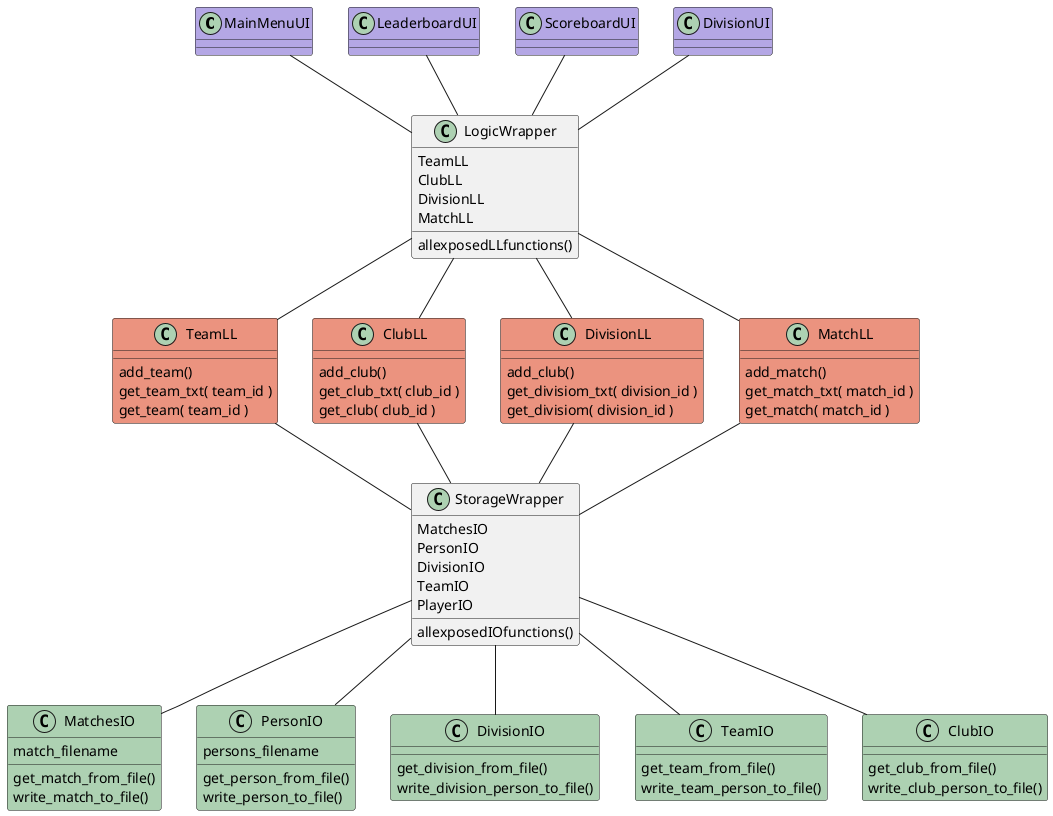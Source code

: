 @startuml

class MainMenuUI  #B4a7e5
class LeaderboardUI #B4a7e5
class ScoreboardUI #B4a7e5
class DivisionUI #B4a7e5

class LogicWrapper{
    TeamLL
    ClubLL
    DivisionLL
    MatchLL
    allexposedLLfunctions()
}

class TeamLL #EB937F{
    add_team()
    get_team_txt( team_id )
    get_team( team_id )
}

class ClubLL #EB937F {
    add_club()
    get_club_txt( club_id )
    get_club( club_id )
}

class DivisionLL #EB937F {
    add_club()
    get_divisiom_txt( division_id )
    get_divisiom( division_id )
}

class MatchLL #EB937F{
    add_match()
    get_match_txt( match_id )   
    get_match( match_id )   
}

LogicWrapper -- TeamLL
LogicWrapper -- ClubLL
LogicWrapper -- DivisionLL
LogicWrapper -- MatchLL

MainMenuUI  --  LogicWrapper
LeaderboardUI -- LogicWrapper
ScoreboardUI -- LogicWrapper
DivisionUI -- LogicWrapper

TeamLL -- StorageWrapper 
ClubLL -- StorageWrapper 
DivisionLL -- StorageWrapper 
MatchLL -- StorageWrapper 

/'
Storage layer
'/
class StorageWrapper{
    MatchesIO
    PersonIO
    DivisionIO
    TeamIO
    PlayerIO
    allexposedIOfunctions()

}

class MatchesIO #ADD1b2{
    match_filename
    get_match_from_file()
    write_match_to_file()

}
class PersonIO #ADD1b2{
    persons_filename
    get_person_from_file()
    write_person_to_file()

}
class DivisionIO #ADD1b2{
    get_division_from_file()
    write_division_person_to_file()
}
class TeamIO  #ADD1b2  {
    get_team_from_file()
    write_team_person_to_file()
}
class ClubIO  #ADD1b2 {
    get_club_from_file()
    write_club_person_to_file()

}

StorageWrapper -- MatchesIO
StorageWrapper -- PersonIO
StorageWrapper -- DivisionIO
StorageWrapper -- TeamIO
StorageWrapper -- ClubIO

@enduml
